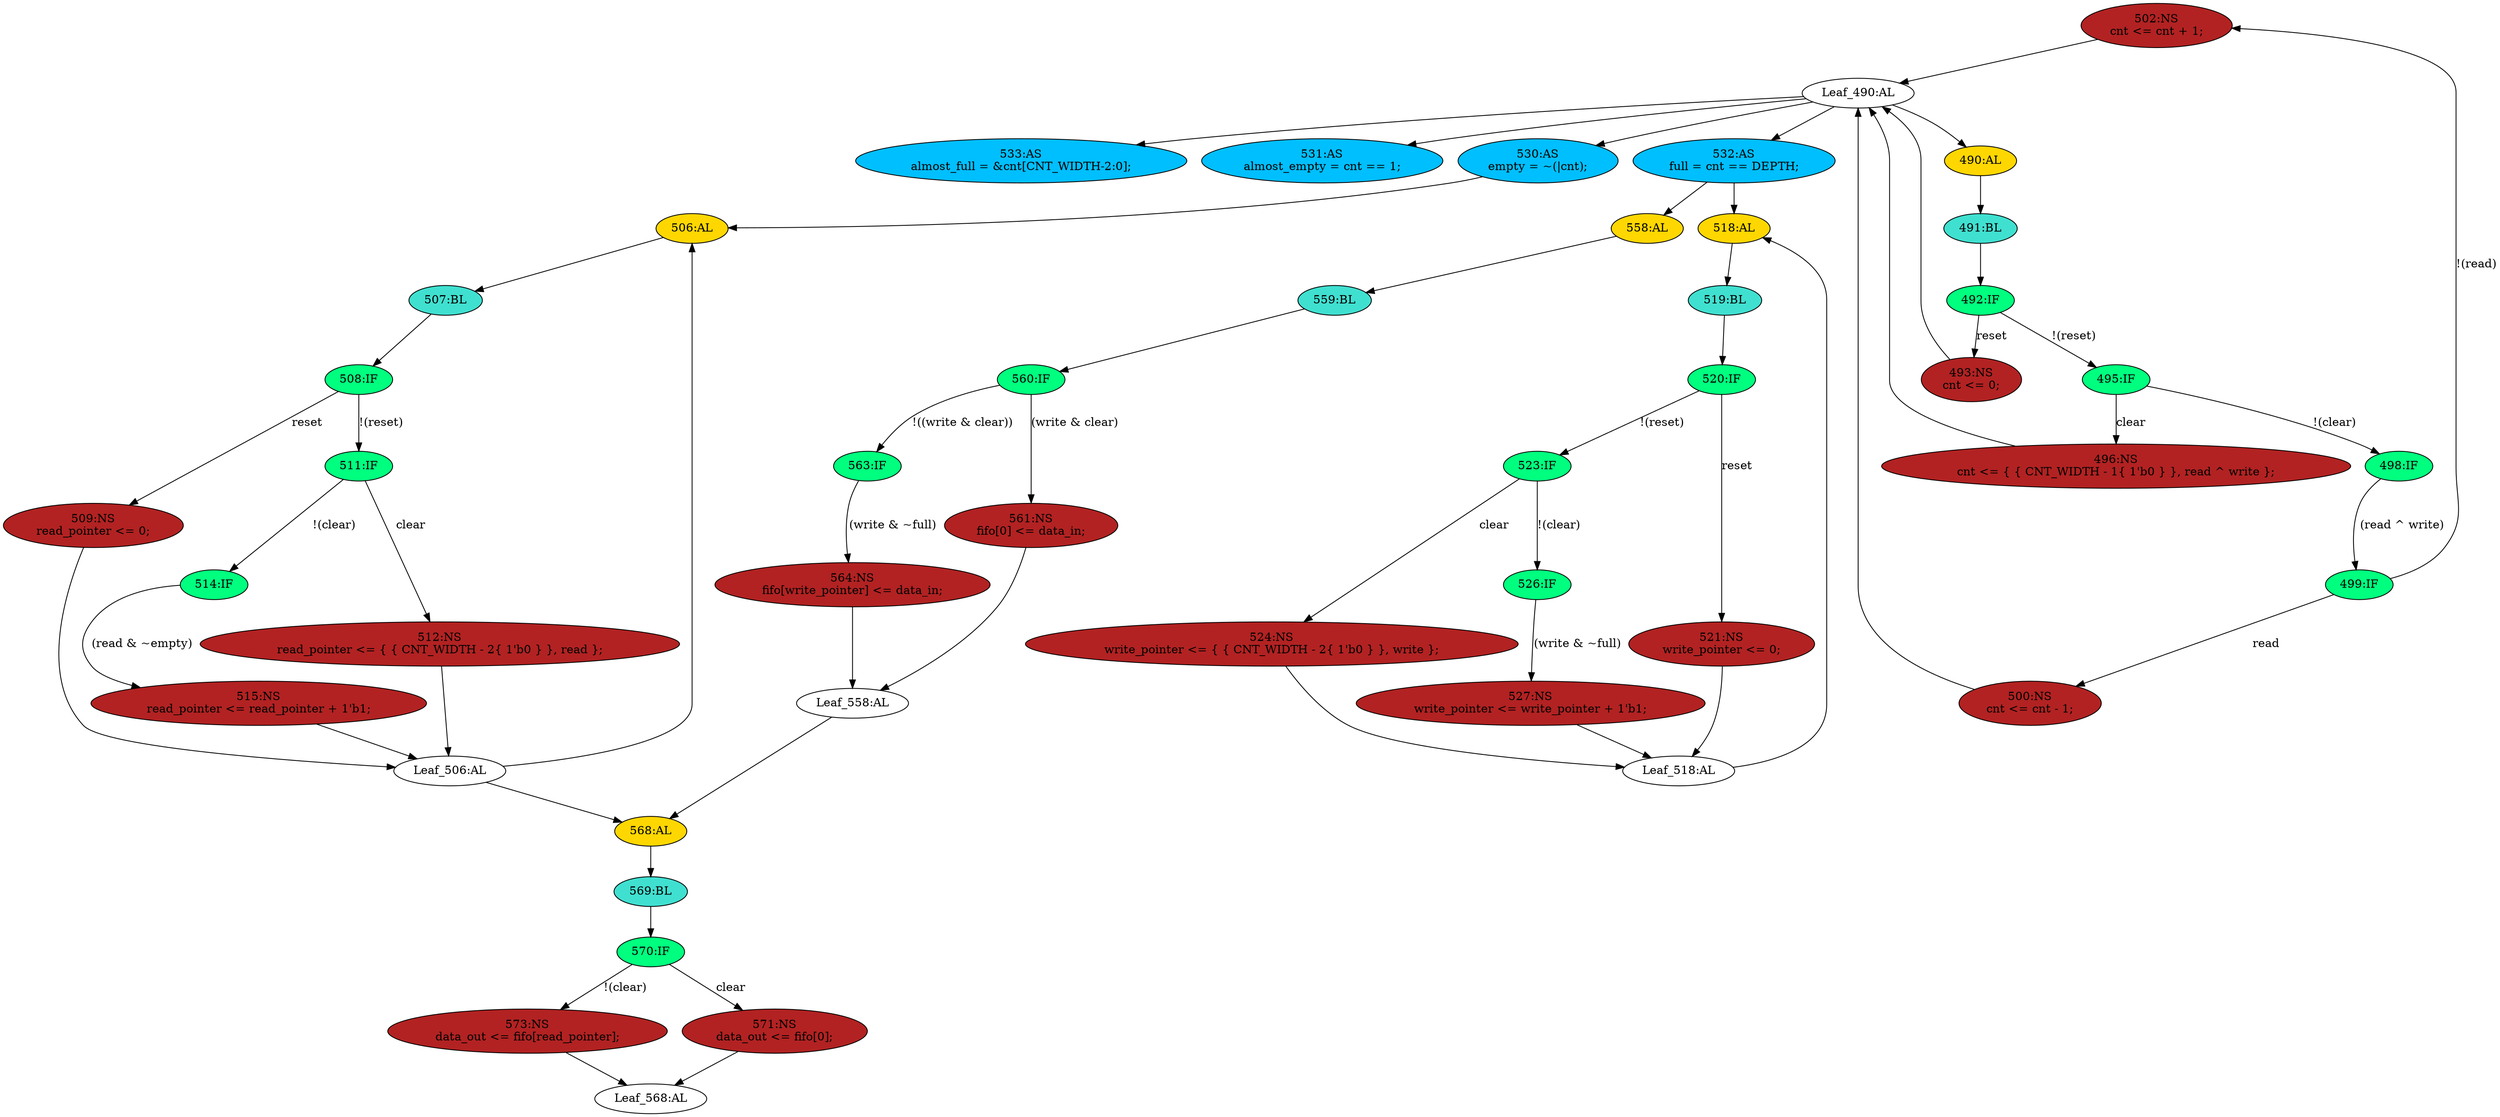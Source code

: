 strict digraph "compose( ,  )" {
	node [label="\N"];
	"502:NS"	 [ast="<pyverilog.vparser.ast.NonblockingSubstitution object at 0x7fac081ef790>",
		fillcolor=firebrick,
		label="502:NS
cnt <= cnt + 1;",
		statements="[<pyverilog.vparser.ast.NonblockingSubstitution object at 0x7fac081ef790>]",
		style=filled,
		typ=NonblockingSubstitution];
	"Leaf_490:AL"	 [def_var="['cnt']",
		label="Leaf_490:AL"];
	"502:NS" -> "Leaf_490:AL"	 [cond="[]",
		lineno=None];
	"518:AL"	 [ast="<pyverilog.vparser.ast.Always object at 0x7fac085c6350>",
		clk_sens=True,
		fillcolor=gold,
		label="518:AL",
		sens="['clk', 'reset']",
		statements="[]",
		style=filled,
		typ=Always,
		use_var="['reset', 'write', 'clear', 'full', 'write_pointer']"];
	"519:BL"	 [ast="<pyverilog.vparser.ast.Block object at 0x7fac085c6390>",
		fillcolor=turquoise,
		label="519:BL",
		statements="[]",
		style=filled,
		typ=Block];
	"518:AL" -> "519:BL"	 [cond="[]",
		lineno=None];
	"490:AL"	 [ast="<pyverilog.vparser.ast.Always object at 0x7fac081baa90>",
		clk_sens=True,
		fillcolor=gold,
		label="490:AL",
		sens="['clk', 'reset']",
		statements="[]",
		style=filled,
		typ=Always,
		use_var="['read', 'write', 'clear', 'cnt', 'reset']"];
	"491:BL"	 [ast="<pyverilog.vparser.ast.Block object at 0x7fac081baad0>",
		fillcolor=turquoise,
		label="491:BL",
		statements="[]",
		style=filled,
		typ=Block];
	"490:AL" -> "491:BL"	 [cond="[]",
		lineno=None];
	"508:IF"	 [ast="<pyverilog.vparser.ast.IfStatement object at 0x7fac081ef990>",
		fillcolor=springgreen,
		label="508:IF",
		statements="[]",
		style=filled,
		typ=IfStatement];
	"511:IF"	 [ast="<pyverilog.vparser.ast.IfStatement object at 0x7fac081efdd0>",
		fillcolor=springgreen,
		label="511:IF",
		statements="[]",
		style=filled,
		typ=IfStatement];
	"508:IF" -> "511:IF"	 [cond="['reset']",
		label="!(reset)",
		lineno=508];
	"509:NS"	 [ast="<pyverilog.vparser.ast.NonblockingSubstitution object at 0x7fac081ef950>",
		fillcolor=firebrick,
		label="509:NS
read_pointer <= 0;",
		statements="[<pyverilog.vparser.ast.NonblockingSubstitution object at 0x7fac081ef950>]",
		style=filled,
		typ=NonblockingSubstitution];
	"508:IF" -> "509:NS"	 [cond="['reset']",
		label=reset,
		lineno=508];
	"514:IF"	 [ast="<pyverilog.vparser.ast.IfStatement object at 0x7fac085c60d0>",
		fillcolor=springgreen,
		label="514:IF",
		statements="[]",
		style=filled,
		typ=IfStatement];
	"511:IF" -> "514:IF"	 [cond="['clear']",
		label="!(clear)",
		lineno=511];
	"512:NS"	 [ast="<pyverilog.vparser.ast.NonblockingSubstitution object at 0x7fac081efc90>",
		fillcolor=firebrick,
		label="512:NS
read_pointer <= { { CNT_WIDTH - 2{ 1'b0 } }, read };",
		statements="[<pyverilog.vparser.ast.NonblockingSubstitution object at 0x7fac081efc90>]",
		style=filled,
		typ=NonblockingSubstitution];
	"511:IF" -> "512:NS"	 [cond="['clear']",
		label=clear,
		lineno=511];
	"533:AS"	 [ast="<pyverilog.vparser.ast.Assign object at 0x7fac085c9450>",
		def_var="['almost_full']",
		fillcolor=deepskyblue,
		label="533:AS
almost_full = &cnt[CNT_WIDTH-2:0];",
		statements="[]",
		style=filled,
		typ=Assign,
		use_var="['cnt']"];
	"515:NS"	 [ast="<pyverilog.vparser.ast.NonblockingSubstitution object at 0x7fac085c6290>",
		fillcolor=firebrick,
		label="515:NS
read_pointer <= read_pointer + 1'b1;",
		statements="[<pyverilog.vparser.ast.NonblockingSubstitution object at 0x7fac085c6290>]",
		style=filled,
		typ=NonblockingSubstitution];
	"Leaf_506:AL"	 [def_var="['read_pointer']",
		label="Leaf_506:AL"];
	"515:NS" -> "Leaf_506:AL"	 [cond="[]",
		lineno=None];
	"527:NS"	 [ast="<pyverilog.vparser.ast.NonblockingSubstitution object at 0x7fac085c6e10>",
		fillcolor=firebrick,
		label="527:NS
write_pointer <= write_pointer + 1'b1;",
		statements="[<pyverilog.vparser.ast.NonblockingSubstitution object at 0x7fac085c6e10>]",
		style=filled,
		typ=NonblockingSubstitution];
	"Leaf_518:AL"	 [def_var="['write_pointer']",
		label="Leaf_518:AL"];
	"527:NS" -> "Leaf_518:AL"	 [cond="[]",
		lineno=None];
	"521:NS"	 [ast="<pyverilog.vparser.ast.NonblockingSubstitution object at 0x7fac085c6510>",
		fillcolor=firebrick,
		label="521:NS
write_pointer <= 0;",
		statements="[<pyverilog.vparser.ast.NonblockingSubstitution object at 0x7fac085c6510>]",
		style=filled,
		typ=NonblockingSubstitution];
	"521:NS" -> "Leaf_518:AL"	 [cond="[]",
		lineno=None];
	"573:NS"	 [ast="<pyverilog.vparser.ast.NonblockingSubstitution object at 0x7fac085cf310>",
		fillcolor=firebrick,
		label="573:NS
data_out <= fifo[read_pointer];",
		statements="[<pyverilog.vparser.ast.NonblockingSubstitution object at 0x7fac085cf310>]",
		style=filled,
		typ=NonblockingSubstitution];
	"Leaf_568:AL"	 [def_var="['data_out']",
		label="Leaf_568:AL"];
	"573:NS" -> "Leaf_568:AL"	 [cond="[]",
		lineno=None];
	"563:IF"	 [ast="<pyverilog.vparser.ast.IfStatement object at 0x7fac085c9bd0>",
		fillcolor=springgreen,
		label="563:IF",
		statements="[]",
		style=filled,
		typ=IfStatement];
	"564:NS"	 [ast="<pyverilog.vparser.ast.NonblockingSubstitution object at 0x7fac085c9d50>",
		fillcolor=firebrick,
		label="564:NS
fifo[write_pointer] <= data_in;",
		statements="[<pyverilog.vparser.ast.NonblockingSubstitution object at 0x7fac085c9d50>]",
		style=filled,
		typ=NonblockingSubstitution];
	"563:IF" -> "564:NS"	 [cond="['write', 'full']",
		label="(write & ~full)",
		lineno=563];
	"526:IF"	 [ast="<pyverilog.vparser.ast.IfStatement object at 0x7fac085c6c50>",
		fillcolor=springgreen,
		label="526:IF",
		statements="[]",
		style=filled,
		typ=IfStatement];
	"526:IF" -> "527:NS"	 [cond="['write', 'full']",
		label="(write & ~full)",
		lineno=526];
	"Leaf_558:AL"	 [def_var="['fifo']",
		label="Leaf_558:AL"];
	"568:AL"	 [ast="<pyverilog.vparser.ast.Always object at 0x7fac085c9e50>",
		clk_sens=True,
		fillcolor=gold,
		label="568:AL",
		sens="['clk']",
		statements="[]",
		style=filled,
		typ=Always,
		use_var="['clear', 'fifo', 'read_pointer']"];
	"Leaf_558:AL" -> "568:AL";
	"Leaf_490:AL" -> "490:AL";
	"Leaf_490:AL" -> "533:AS";
	"531:AS"	 [ast="<pyverilog.vparser.ast.Assign object at 0x7fac085c9050>",
		def_var="['almost_empty']",
		fillcolor=deepskyblue,
		label="531:AS
almost_empty = cnt == 1;",
		statements="[]",
		style=filled,
		typ=Assign,
		use_var="['cnt']"];
	"Leaf_490:AL" -> "531:AS";
	"530:AS"	 [ast="<pyverilog.vparser.ast.Assign object at 0x7fac085c6b90>",
		def_var="['empty']",
		fillcolor=deepskyblue,
		label="530:AS
empty = ~(|cnt);",
		statements="[]",
		style=filled,
		typ=Assign,
		use_var="['cnt']"];
	"Leaf_490:AL" -> "530:AS";
	"532:AS"	 [ast="<pyverilog.vparser.ast.Assign object at 0x7fac085c9210>",
		def_var="['full']",
		fillcolor=deepskyblue,
		label="532:AS
full = cnt == DEPTH;",
		statements="[]",
		style=filled,
		typ=Assign,
		use_var="['cnt']"];
	"Leaf_490:AL" -> "532:AS";
	"524:NS"	 [ast="<pyverilog.vparser.ast.NonblockingSubstitution object at 0x7fac085c6850>",
		fillcolor=firebrick,
		label="524:NS
write_pointer <= { { CNT_WIDTH - 2{ 1'b0 } }, write };",
		statements="[<pyverilog.vparser.ast.NonblockingSubstitution object at 0x7fac085c6850>]",
		style=filled,
		typ=NonblockingSubstitution];
	"524:NS" -> "Leaf_518:AL"	 [cond="[]",
		lineno=None];
	"499:IF"	 [ast="<pyverilog.vparser.ast.IfStatement object at 0x7fac081ef550>",
		fillcolor=springgreen,
		label="499:IF",
		statements="[]",
		style=filled,
		typ=IfStatement];
	"499:IF" -> "502:NS"	 [cond="['read']",
		label="!(read)",
		lineno=499];
	"500:NS"	 [ast="<pyverilog.vparser.ast.NonblockingSubstitution object at 0x7fac081ef590>",
		fillcolor=firebrick,
		label="500:NS
cnt <= cnt - 1;",
		statements="[<pyverilog.vparser.ast.NonblockingSubstitution object at 0x7fac081ef590>]",
		style=filled,
		typ=NonblockingSubstitution];
	"499:IF" -> "500:NS"	 [cond="['read']",
		label=read,
		lineno=499];
	"569:BL"	 [ast="<pyverilog.vparser.ast.Block object at 0x7fac085c9e90>",
		fillcolor=turquoise,
		label="569:BL",
		statements="[]",
		style=filled,
		typ=Block];
	"570:IF"	 [ast="<pyverilog.vparser.ast.IfStatement object at 0x7fac085cf050>",
		fillcolor=springgreen,
		label="570:IF",
		statements="[]",
		style=filled,
		typ=IfStatement];
	"569:BL" -> "570:IF"	 [cond="[]",
		lineno=None];
	"492:IF"	 [ast="<pyverilog.vparser.ast.IfStatement object at 0x7fac081bac50>",
		fillcolor=springgreen,
		label="492:IF",
		statements="[]",
		style=filled,
		typ=IfStatement];
	"491:BL" -> "492:IF"	 [cond="[]",
		lineno=None];
	"564:NS" -> "Leaf_558:AL"	 [cond="[]",
		lineno=None];
	"520:IF"	 [ast="<pyverilog.vparser.ast.IfStatement object at 0x7fac085c6550>",
		fillcolor=springgreen,
		label="520:IF",
		statements="[]",
		style=filled,
		typ=IfStatement];
	"520:IF" -> "521:NS"	 [cond="['reset']",
		label=reset,
		lineno=520];
	"523:IF"	 [ast="<pyverilog.vparser.ast.IfStatement object at 0x7fac085c6990>",
		fillcolor=springgreen,
		label="523:IF",
		statements="[]",
		style=filled,
		typ=IfStatement];
	"520:IF" -> "523:IF"	 [cond="['reset']",
		label="!(reset)",
		lineno=520];
	"495:IF"	 [ast="<pyverilog.vparser.ast.IfStatement object at 0x7fac081ef050>",
		fillcolor=springgreen,
		label="495:IF",
		statements="[]",
		style=filled,
		typ=IfStatement];
	"492:IF" -> "495:IF"	 [cond="['reset']",
		label="!(reset)",
		lineno=492];
	"493:NS"	 [ast="<pyverilog.vparser.ast.NonblockingSubstitution object at 0x7fac081bac10>",
		fillcolor=firebrick,
		label="493:NS
cnt <= 0;",
		statements="[<pyverilog.vparser.ast.NonblockingSubstitution object at 0x7fac081bac10>]",
		style=filled,
		typ=NonblockingSubstitution];
	"492:IF" -> "493:NS"	 [cond="['reset']",
		label=reset,
		lineno=492];
	"568:AL" -> "569:BL"	 [cond="[]",
		lineno=None];
	"570:IF" -> "573:NS"	 [cond="['clear']",
		label="!(clear)",
		lineno=570];
	"571:NS"	 [ast="<pyverilog.vparser.ast.NonblockingSubstitution object at 0x7fac085cf0d0>",
		fillcolor=firebrick,
		label="571:NS
data_out <= fifo[0];",
		statements="[<pyverilog.vparser.ast.NonblockingSubstitution object at 0x7fac085cf0d0>]",
		style=filled,
		typ=NonblockingSubstitution];
	"570:IF" -> "571:NS"	 [cond="['clear']",
		label=clear,
		lineno=570];
	"571:NS" -> "Leaf_568:AL"	 [cond="[]",
		lineno=None];
	"514:IF" -> "515:NS"	 [cond="['read', 'empty']",
		label="(read & ~empty)",
		lineno=514];
	"558:AL"	 [ast="<pyverilog.vparser.ast.Always object at 0x7fac085c9690>",
		clk_sens=True,
		fillcolor=gold,
		label="558:AL",
		sens="['clk']",
		statements="[]",
		style=filled,
		typ=Always,
		use_var="['write', 'clear', 'full', 'data_in']"];
	"559:BL"	 [ast="<pyverilog.vparser.ast.Block object at 0x7fac085c96d0>",
		fillcolor=turquoise,
		label="559:BL",
		statements="[]",
		style=filled,
		typ=Block];
	"558:AL" -> "559:BL"	 [cond="[]",
		lineno=None];
	"500:NS" -> "Leaf_490:AL"	 [cond="[]",
		lineno=None];
	"Leaf_518:AL" -> "518:AL";
	"507:BL"	 [ast="<pyverilog.vparser.ast.Block object at 0x7fac081ef750>",
		fillcolor=turquoise,
		label="507:BL",
		statements="[]",
		style=filled,
		typ=Block];
	"507:BL" -> "508:IF"	 [cond="[]",
		lineno=None];
	"523:IF" -> "526:IF"	 [cond="['clear']",
		label="!(clear)",
		lineno=523];
	"523:IF" -> "524:NS"	 [cond="['clear']",
		label=clear,
		lineno=523];
	"Leaf_506:AL" -> "568:AL";
	"506:AL"	 [ast="<pyverilog.vparser.ast.Always object at 0x7fac081ef610>",
		clk_sens=True,
		fillcolor=gold,
		label="506:AL",
		sens="['clk', 'reset']",
		statements="[]",
		style=filled,
		typ=Always,
		use_var="['reset', 'read', 'clear', 'empty', 'read_pointer']"];
	"Leaf_506:AL" -> "506:AL";
	"496:NS"	 [ast="<pyverilog.vparser.ast.NonblockingSubstitution object at 0x7fac081ef110>",
		fillcolor=firebrick,
		label="496:NS
cnt <= { { CNT_WIDTH - 1{ 1'b0 } }, read ^ write };",
		statements="[<pyverilog.vparser.ast.NonblockingSubstitution object at 0x7fac081ef110>]",
		style=filled,
		typ=NonblockingSubstitution];
	"495:IF" -> "496:NS"	 [cond="['clear']",
		label=clear,
		lineno=495];
	"498:IF"	 [ast="<pyverilog.vparser.ast.IfStatement object at 0x7fac081ef310>",
		fillcolor=springgreen,
		label="498:IF",
		statements="[]",
		style=filled,
		typ=IfStatement];
	"495:IF" -> "498:IF"	 [cond="['clear']",
		label="!(clear)",
		lineno=495];
	"496:NS" -> "Leaf_490:AL"	 [cond="[]",
		lineno=None];
	"560:IF"	 [ast="<pyverilog.vparser.ast.IfStatement object at 0x7fac085c9990>",
		fillcolor=springgreen,
		label="560:IF",
		statements="[]",
		style=filled,
		typ=IfStatement];
	"560:IF" -> "563:IF"	 [cond="['write', 'clear']",
		label="!((write & clear))",
		lineno=560];
	"561:NS"	 [ast="<pyverilog.vparser.ast.NonblockingSubstitution object at 0x7fac085c9950>",
		fillcolor=firebrick,
		label="561:NS
fifo[0] <= data_in;",
		statements="[<pyverilog.vparser.ast.NonblockingSubstitution object at 0x7fac085c9950>]",
		style=filled,
		typ=NonblockingSubstitution];
	"560:IF" -> "561:NS"	 [cond="['write', 'clear']",
		label="(write & clear)",
		lineno=560];
	"519:BL" -> "520:IF"	 [cond="[]",
		lineno=None];
	"530:AS" -> "506:AL";
	"532:AS" -> "518:AL";
	"532:AS" -> "558:AL";
	"493:NS" -> "Leaf_490:AL"	 [cond="[]",
		lineno=None];
	"498:IF" -> "499:IF"	 [cond="['read', 'write']",
		label="(read ^ write)",
		lineno=498];
	"509:NS" -> "Leaf_506:AL"	 [cond="[]",
		lineno=None];
	"559:BL" -> "560:IF"	 [cond="[]",
		lineno=None];
	"506:AL" -> "507:BL"	 [cond="[]",
		lineno=None];
	"512:NS" -> "Leaf_506:AL"	 [cond="[]",
		lineno=None];
	"561:NS" -> "Leaf_558:AL"	 [cond="[]",
		lineno=None];
}
